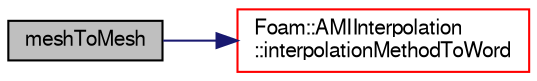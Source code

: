 digraph "meshToMesh"
{
  bgcolor="transparent";
  edge [fontname="FreeSans",fontsize="10",labelfontname="FreeSans",labelfontsize="10"];
  node [fontname="FreeSans",fontsize="10",shape=record];
  rankdir="LR";
  Node0 [label="meshToMesh",height=0.2,width=0.4,color="black", fillcolor="grey75", style="filled", fontcolor="black"];
  Node0 -> Node1 [color="midnightblue",fontsize="10",style="solid",fontname="FreeSans"];
  Node1 [label="Foam::AMIInterpolation\l::interpolationMethodToWord",height=0.2,width=0.4,color="red",URL="$a24866.html#a0010bde4b2321e3235a1d54734464aed",tooltip="Convert interpolationMethod to word representation. "];
}
